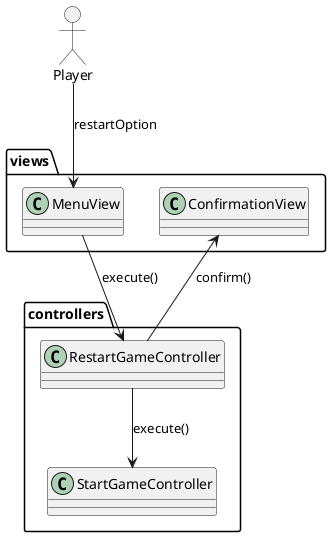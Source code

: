 @startuml UCAnalysis ReStartGame

mix_actor Player

package views {
  class MenuView
  class ConfirmationView
}

package controllers{
    class RestartGameController
    class StartGameController
}

Player --> MenuView : restartOption
MenuView --> RestartGameController : execute()
RestartGameController --> ConfirmationView : confirm()
RestartGameController --> StartGameController : execute()

@enduml